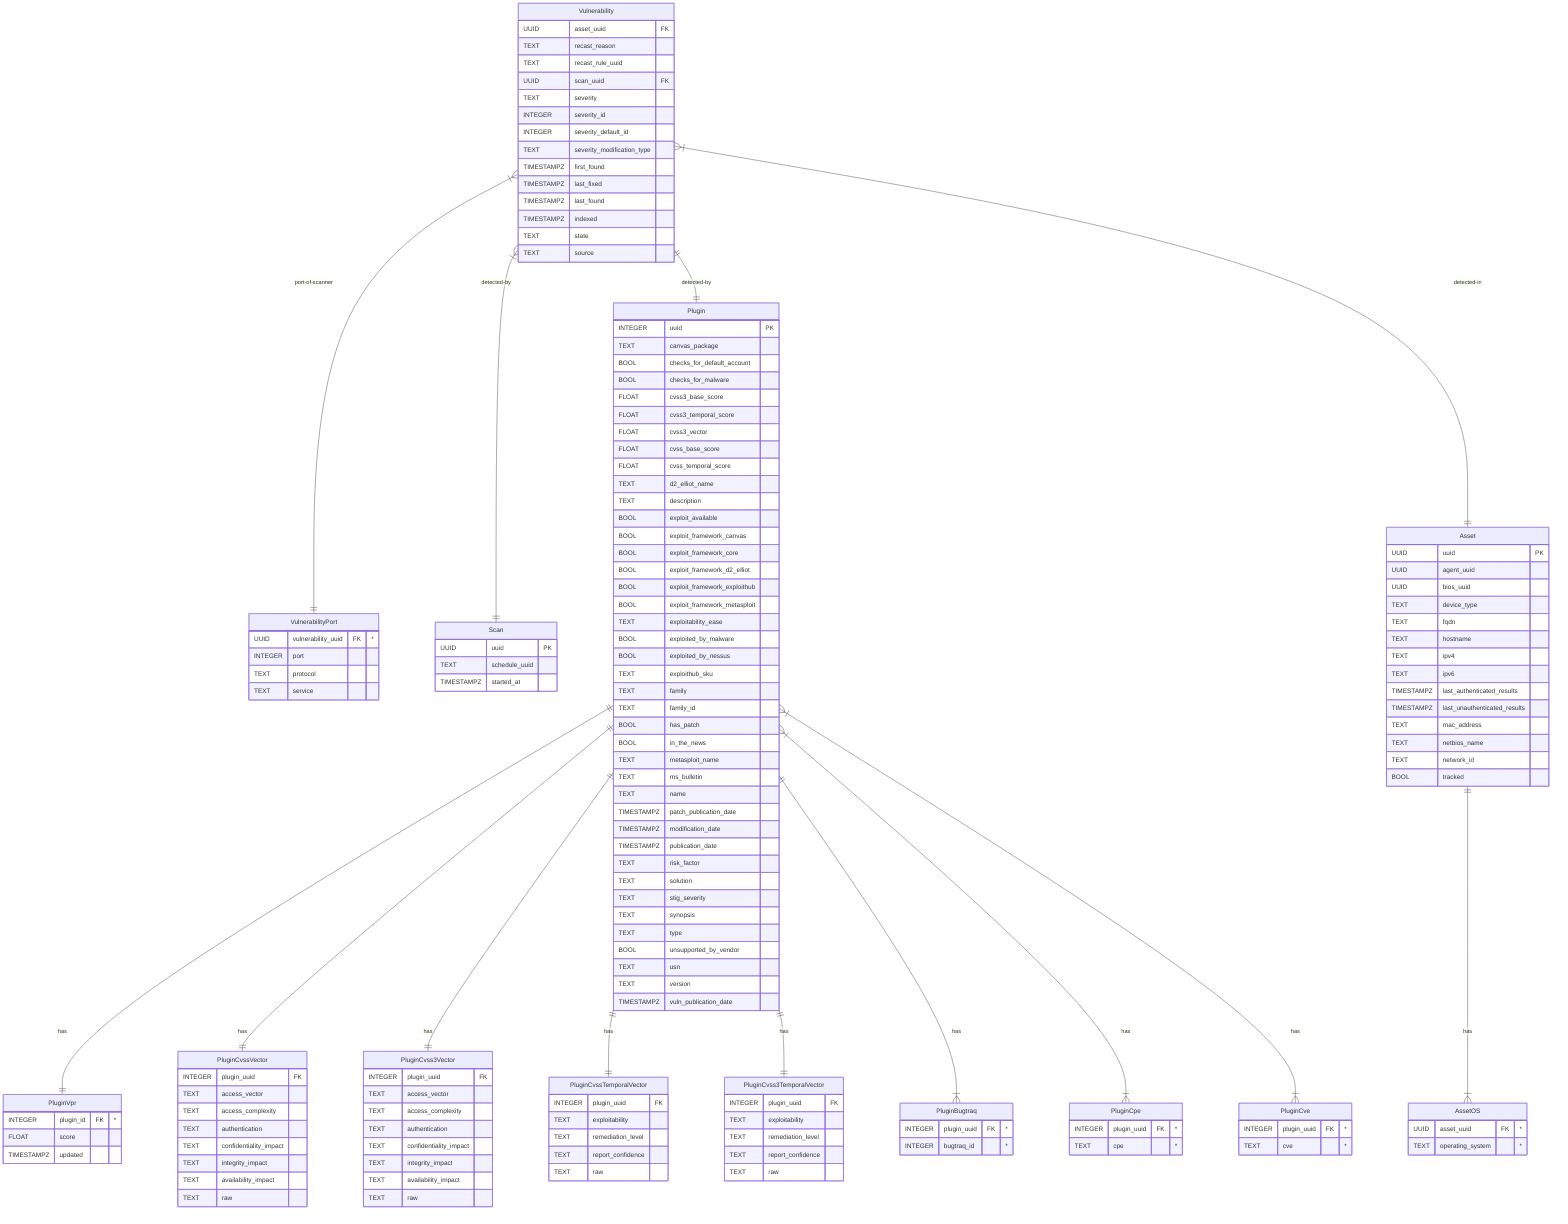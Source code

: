 erDiagram
  Vulnerability {
    UUID asset_uuid FK
    TEXT recast_reason
    TEXT recast_rule_uuid
    UUID scan_uuid FK
    TEXT severity
    INTEGER severity_id
    INTEGER severity_default_id
    TEXT severity_modification_type
    TIMESTAMPZ first_found
    TIMESTAMPZ last_fixed
    TIMESTAMPZ last_found
    TIMESTAMPZ indexed
    TEXT state
    TEXT source
  }

  VulnerabilityPort {
    UUID vulnerability_uuid FK "*"
    INTEGER port
    TEXT protocol
    TEXT service
  }

  Scan {
    UUID uuid PK
    TEXT schedule_uuid
    TIMESTAMPZ started_at 
  }

  Asset {
    UUID uuid PK
    UUID agent_uuid
    UUID bios_uuid
    TEXT device_type
    TEXT fqdn
    TEXT hostname
    TEXT ipv4
    TEXT ipv6
    TIMESTAMPZ last_authenticated_results
    TIMESTAMPZ last_unauthenticated_results
    TEXT mac_address
    TEXT netbios_name
    TEXT network_id
    BOOL tracked
  }

  AssetOS {
    UUID asset_uuid FK "*"
    TEXT operating_system "*"
  }

  Plugin {
    INTEGER uuid PK
    TEXT canvas_package
    BOOL checks_for_default_account
    BOOL checks_for_malware
    FLOAT cvss3_base_score
    FLOAT cvss3_temporal_score
    FLOAT cvss3_vector
    FLOAT cvss_base_score
    FLOAT cvss_temporal_score
    TEXT d2_elliot_name
    TEXT description
    BOOL exploit_available
    BOOL exploit_framework_canvas
    BOOL exploit_framework_core
    BOOL exploit_framework_d2_elliot
    BOOL exploit_framework_exploithub
    BOOL exploit_framework_metasploit
    TEXT exploitability_ease
    BOOL exploited_by_malware
    BOOL exploited_by_nessus
    TEXT exploithub_sku
    TEXT family
    TEXT family_id
    BOOL has_patch
    BOOL in_the_news
    TEXT metasploit_name
    TEXT ms_bulletin
    TEXT name
    TIMESTAMPZ patch_publication_date
    TIMESTAMPZ modification_date
    TIMESTAMPZ publication_date
    TEXT risk_factor
    TEXT solution
    TEXT stig_severity
    TEXT synopsis
    TEXT type
    BOOL unsupported_by_vendor
    TEXT usn
    TEXT version
    TIMESTAMPZ vuln_publication_date
  }

  PluginVpr {
    INTEGER plugin_id FK "*"
    FLOAT score
    TIMESTAMPZ updated
  }

  PluginCvssTemporalVector {
    INTEGER plugin_uuid FK
    TEXT exploitability
    TEXT remediation_level
    TEXT report_confidence
    TEXT raw   
  }

  PluginCvss3TemporalVector {
    INTEGER plugin_uuid FK
    TEXT exploitability
    TEXT remediation_level
    TEXT report_confidence
    TEXT raw
  }

  PluginCvssVector {
    INTEGER plugin_uuid FK
    TEXT access_vector
    TEXT access_complexity
    TEXT authentication
    TEXT confidentiality_impact
    TEXT integrity_impact
    TEXT availability_impact
    TEXT raw
  }

  PluginCvss3Vector {
    INTEGER plugin_uuid FK
    TEXT access_vector
    TEXT access_complexity
    TEXT authentication
    TEXT confidentiality_impact
    TEXT integrity_impact
    TEXT availability_impact
    TEXT raw
  }

  PluginBugtraq {
    INTEGER plugin_uuid FK "*"
    INTEGER bugtraq_id "*"
  }

  PluginCpe {
    INTEGER plugin_uuid FK "*"
    TEXT cpe "*"
  }

  PluginCve {
    INTEGER plugin_uuid FK "*"
    TEXT cve "*"
  }
  
  Plugin ||--|| PluginVpr : has
  Plugin ||--|| PluginCvssVector : has
  Plugin ||--|| PluginCvss3Vector : has
  Plugin ||--|| PluginCvssTemporalVector : has
  Plugin ||--|| PluginCvss3TemporalVector : has
  Plugin ||--|{ PluginBugtraq : has
  Plugin }|--|{ PluginCpe : has
  Plugin }|--|{ PluginCve : has
  Vulnerability ||--|| Plugin : detected-by
  Vulnerability }|--|| VulnerabilityPort : port-of-scanner
  Vulnerability }|--|| Scan : detected-by
  Vulnerability }|--|| Asset : detected-in
  Asset ||--|{ AssetOS : has